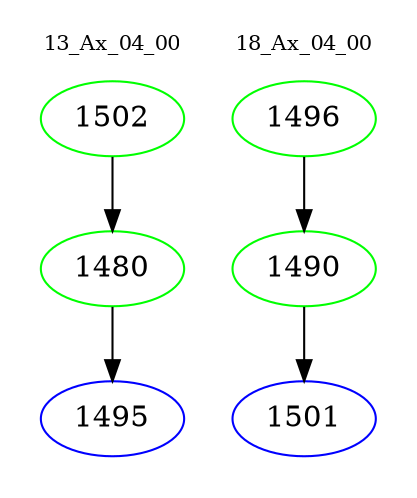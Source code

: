 digraph{
subgraph cluster_0 {
color = white
label = "13_Ax_04_00";
fontsize=10;
T0_1502 [label="1502", color="green"]
T0_1502 -> T0_1480 [color="black"]
T0_1480 [label="1480", color="green"]
T0_1480 -> T0_1495 [color="black"]
T0_1495 [label="1495", color="blue"]
}
subgraph cluster_1 {
color = white
label = "18_Ax_04_00";
fontsize=10;
T1_1496 [label="1496", color="green"]
T1_1496 -> T1_1490 [color="black"]
T1_1490 [label="1490", color="green"]
T1_1490 -> T1_1501 [color="black"]
T1_1501 [label="1501", color="blue"]
}
}
